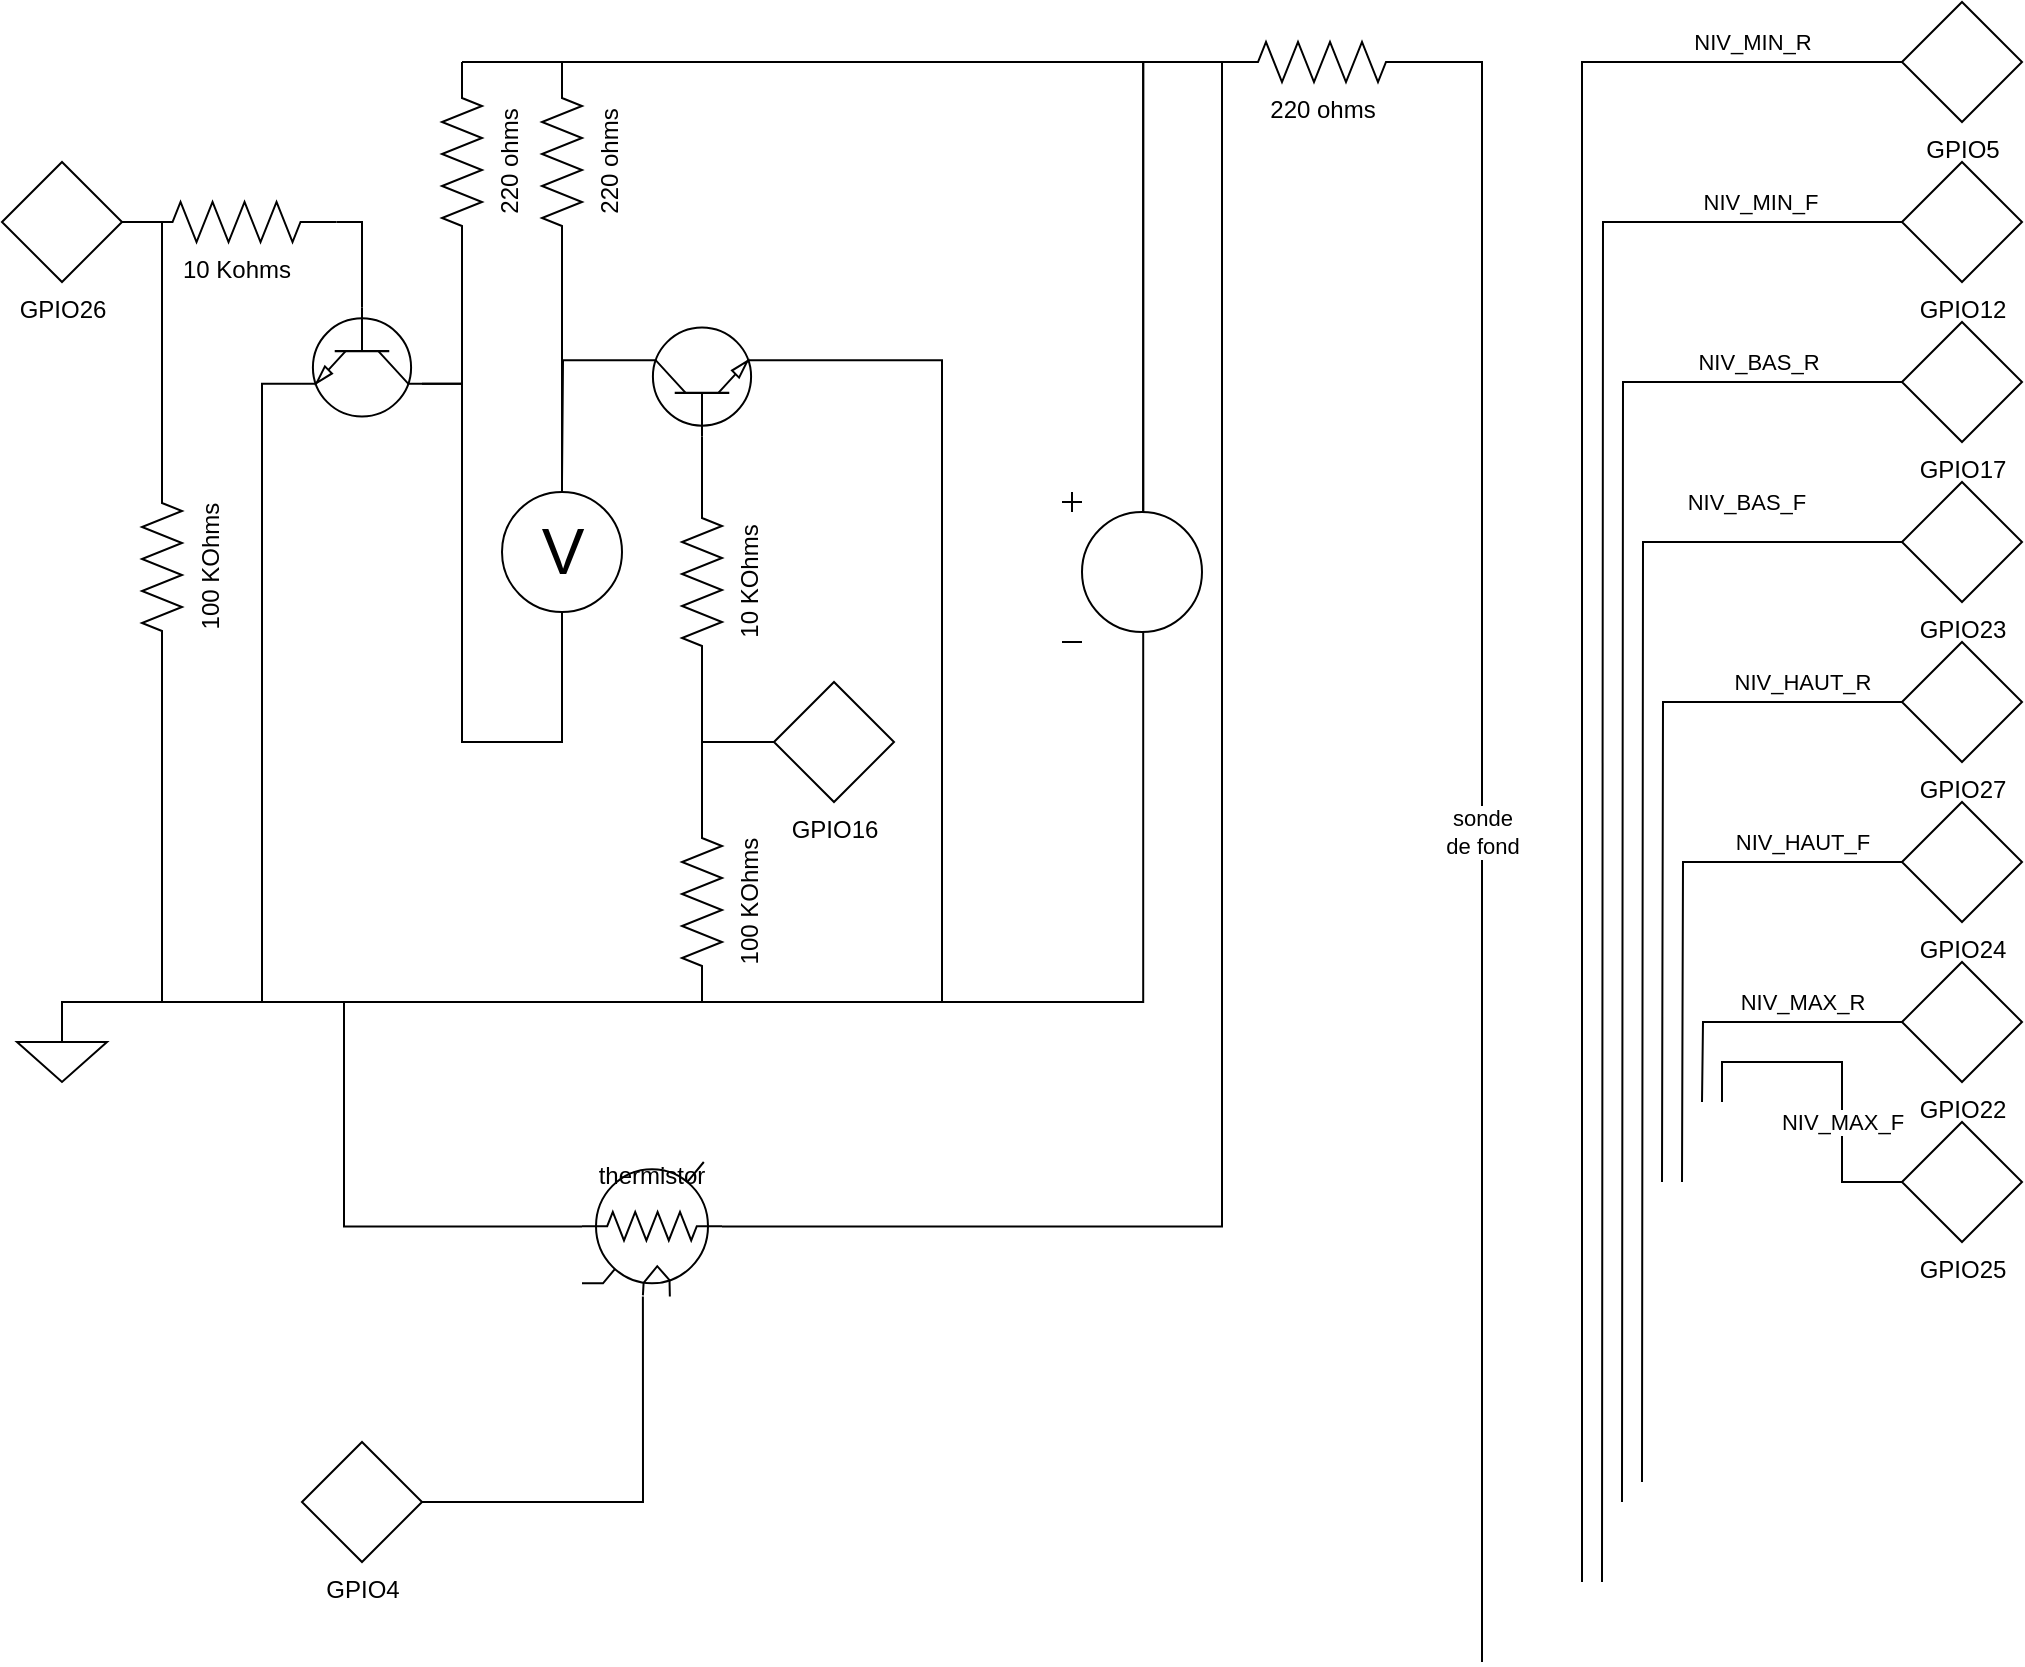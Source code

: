 <mxfile version="16.4.11" type="device"><diagram name="Page-1" id="7e0a89b8-554c-2b80-1dc8-d5c74ca68de4"><mxGraphModel dx="1659" dy="984" grid="1" gridSize="10" guides="1" tooltips="1" connect="1" arrows="1" fold="1" page="1" pageScale="1" pageWidth="1100" pageHeight="850" background="none" math="0" shadow="0"><root><mxCell id="0"/><mxCell id="1" parent="0"/><mxCell id="TiZcmm7vWD0kwUVdRVYR-7" style="edgeStyle=orthogonalEdgeStyle;rounded=0;orthogonalLoop=1;jettySize=auto;html=1;entryX=0;entryY=0.5;entryDx=0;entryDy=0;entryPerimeter=0;exitX=0.58;exitY=0.135;exitDx=0;exitDy=0;exitPerimeter=0;endArrow=none;endFill=0;" edge="1" parent="1" source="TiZcmm7vWD0kwUVdRVYR-2" target="TiZcmm7vWD0kwUVdRVYR-4"><mxGeometry relative="1" as="geometry"><Array as="points"><mxPoint x="581" y="40"/></Array></mxGeometry></mxCell><mxCell id="TiZcmm7vWD0kwUVdRVYR-26" style="edgeStyle=orthogonalEdgeStyle;rounded=0;orthogonalLoop=1;jettySize=auto;html=1;exitX=0.58;exitY=0.935;exitDx=0;exitDy=0;exitPerimeter=0;endArrow=none;endFill=0;entryX=0.5;entryY=0;entryDx=0;entryDy=0;entryPerimeter=0;" edge="1" parent="1" source="TiZcmm7vWD0kwUVdRVYR-2" target="TiZcmm7vWD0kwUVdRVYR-30"><mxGeometry relative="1" as="geometry"><mxPoint x="120" y="510" as="targetPoint"/><Array as="points"><mxPoint x="581" y="510"/></Array></mxGeometry></mxCell><mxCell id="TiZcmm7vWD0kwUVdRVYR-2" value="" style="pointerEvents=1;verticalLabelPosition=bottom;shadow=0;dashed=0;align=center;html=1;verticalAlign=top;shape=mxgraph.electrical.signal_sources.dc_source_1;" vertex="1" parent="1"><mxGeometry x="540" y="255" width="70" height="75" as="geometry"/></mxCell><mxCell id="TiZcmm7vWD0kwUVdRVYR-8" value="&lt;div&gt;sonde&lt;/div&gt;&lt;div&gt;de fond&lt;br&gt;&lt;/div&gt;" style="edgeStyle=orthogonalEdgeStyle;rounded=0;orthogonalLoop=1;jettySize=auto;html=1;exitX=1;exitY=0.5;exitDx=0;exitDy=0;exitPerimeter=0;endArrow=none;endFill=0;" edge="1" parent="1" source="TiZcmm7vWD0kwUVdRVYR-4"><mxGeometry relative="1" as="geometry"><mxPoint x="750" y="840" as="targetPoint"/><Array as="points"><mxPoint x="750" y="40"/></Array></mxGeometry></mxCell><mxCell id="TiZcmm7vWD0kwUVdRVYR-41" style="edgeStyle=orthogonalEdgeStyle;rounded=0;orthogonalLoop=1;jettySize=auto;html=1;exitX=0;exitY=0.5;exitDx=0;exitDy=0;exitPerimeter=0;entryX=1;entryY=0.5;entryDx=0;entryDy=0;entryPerimeter=0;endArrow=none;endFill=0;" edge="1" parent="1" source="TiZcmm7vWD0kwUVdRVYR-4" target="TiZcmm7vWD0kwUVdRVYR-39"><mxGeometry relative="1" as="geometry"><Array as="points"><mxPoint x="490" y="40"/><mxPoint x="490" y="40"/></Array></mxGeometry></mxCell><mxCell id="TiZcmm7vWD0kwUVdRVYR-4" value="220 ohms" style="pointerEvents=1;verticalLabelPosition=bottom;shadow=0;dashed=0;align=center;html=1;verticalAlign=top;shape=mxgraph.electrical.resistors.resistor_2;" vertex="1" parent="1"><mxGeometry x="620" y="30" width="100" height="20" as="geometry"/></mxCell><mxCell id="TiZcmm7vWD0kwUVdRVYR-10" value="NIV_MIN_R" style="edgeStyle=orthogonalEdgeStyle;rounded=0;orthogonalLoop=1;jettySize=auto;html=1;endArrow=none;endFill=0;exitX=0;exitY=0.5;exitDx=0;exitDy=0;exitPerimeter=0;" edge="1" parent="1" source="TiZcmm7vWD0kwUVdRVYR-9"><mxGeometry x="-0.836" y="-10" relative="1" as="geometry"><mxPoint x="800" y="800" as="targetPoint"/><Array as="points"><mxPoint x="800" y="40"/></Array><mxPoint as="offset"/></mxGeometry></mxCell><mxCell id="TiZcmm7vWD0kwUVdRVYR-9" value="GPIO5" style="pointerEvents=1;verticalLabelPosition=bottom;shadow=0;dashed=0;align=center;html=1;verticalAlign=top;shape=mxgraph.electrical.signal_sources.source;aspect=fixed;points=[[0.5,0,0],[1,0.5,0],[0.5,1,0],[0,0.5,0]];elSignalType=none;elSourceType=dependent;" vertex="1" parent="1"><mxGeometry x="960" y="10" width="60" height="60" as="geometry"/></mxCell><mxCell id="TiZcmm7vWD0kwUVdRVYR-12" value="NIV_MIN_F" style="edgeStyle=orthogonalEdgeStyle;rounded=0;orthogonalLoop=1;jettySize=auto;html=1;endArrow=none;endFill=0;" edge="1" parent="1" source="TiZcmm7vWD0kwUVdRVYR-11"><mxGeometry x="-0.829" y="-10" relative="1" as="geometry"><mxPoint x="810" y="800" as="targetPoint"/><mxPoint as="offset"/></mxGeometry></mxCell><mxCell id="TiZcmm7vWD0kwUVdRVYR-11" value="GPIO12" style="pointerEvents=1;verticalLabelPosition=bottom;shadow=0;dashed=0;align=center;html=1;verticalAlign=top;shape=mxgraph.electrical.signal_sources.source;aspect=fixed;points=[[0.5,0,0],[1,0.5,0],[0.5,1,0],[0,0.5,0]];elSignalType=none;elSourceType=dependent;" vertex="1" parent="1"><mxGeometry x="960" y="90" width="60" height="60" as="geometry"/></mxCell><mxCell id="TiZcmm7vWD0kwUVdRVYR-14" value="NIV_BAS_R" style="edgeStyle=orthogonalEdgeStyle;rounded=0;orthogonalLoop=1;jettySize=auto;html=1;endArrow=none;endFill=0;" edge="1" parent="1" source="TiZcmm7vWD0kwUVdRVYR-13"><mxGeometry x="-0.793" y="-10" relative="1" as="geometry"><mxPoint x="820" y="760" as="targetPoint"/><mxPoint as="offset"/></mxGeometry></mxCell><mxCell id="TiZcmm7vWD0kwUVdRVYR-13" value="GPIO17" style="pointerEvents=1;verticalLabelPosition=bottom;shadow=0;dashed=0;align=center;html=1;verticalAlign=top;shape=mxgraph.electrical.signal_sources.source;aspect=fixed;points=[[0.5,0,0],[1,0.5,0],[0.5,1,0],[0,0.5,0]];elSignalType=none;elSourceType=dependent;" vertex="1" parent="1"><mxGeometry x="960" y="170" width="60" height="60" as="geometry"/></mxCell><mxCell id="TiZcmm7vWD0kwUVdRVYR-17" value="NIV_BAS_F" style="edgeStyle=orthogonalEdgeStyle;rounded=0;orthogonalLoop=1;jettySize=auto;html=1;exitX=0;exitY=0.5;exitDx=0;exitDy=0;exitPerimeter=0;endArrow=none;endFill=0;" edge="1" parent="1" source="TiZcmm7vWD0kwUVdRVYR-16"><mxGeometry x="-0.739" y="-20" relative="1" as="geometry"><mxPoint x="830" y="750" as="targetPoint"/><mxPoint as="offset"/></mxGeometry></mxCell><mxCell id="TiZcmm7vWD0kwUVdRVYR-16" value="GPIO23" style="pointerEvents=1;verticalLabelPosition=bottom;shadow=0;dashed=0;align=center;html=1;verticalAlign=top;shape=mxgraph.electrical.signal_sources.source;aspect=fixed;points=[[0.5,0,0],[1,0.5,0],[0.5,1,0],[0,0.5,0]];elSignalType=none;elSourceType=dependent;" vertex="1" parent="1"><mxGeometry x="960" y="250" width="60" height="60" as="geometry"/></mxCell><mxCell id="TiZcmm7vWD0kwUVdRVYR-19" value="NIV_HAUT_R" style="edgeStyle=orthogonalEdgeStyle;rounded=0;orthogonalLoop=1;jettySize=auto;html=1;endArrow=none;endFill=0;" edge="1" parent="1" source="TiZcmm7vWD0kwUVdRVYR-18"><mxGeometry x="-0.722" y="-10" relative="1" as="geometry"><mxPoint x="840" y="600" as="targetPoint"/><mxPoint as="offset"/></mxGeometry></mxCell><mxCell id="TiZcmm7vWD0kwUVdRVYR-18" value="GPIO27" style="pointerEvents=1;verticalLabelPosition=bottom;shadow=0;dashed=0;align=center;html=1;verticalAlign=top;shape=mxgraph.electrical.signal_sources.source;aspect=fixed;points=[[0.5,0,0],[1,0.5,0],[0.5,1,0],[0,0.5,0]];elSignalType=none;elSourceType=dependent;" vertex="1" parent="1"><mxGeometry x="960" y="330" width="60" height="60" as="geometry"/></mxCell><mxCell id="TiZcmm7vWD0kwUVdRVYR-21" value="&lt;div&gt;NIV_HAUT_F&lt;/div&gt;" style="edgeStyle=orthogonalEdgeStyle;rounded=0;orthogonalLoop=1;jettySize=auto;html=1;endArrow=none;endFill=0;" edge="1" parent="1" source="TiZcmm7vWD0kwUVdRVYR-20"><mxGeometry x="-0.63" y="-10" relative="1" as="geometry"><mxPoint x="850" y="600" as="targetPoint"/><mxPoint as="offset"/></mxGeometry></mxCell><mxCell id="TiZcmm7vWD0kwUVdRVYR-20" value="GPIO24" style="pointerEvents=1;verticalLabelPosition=bottom;shadow=0;dashed=0;align=center;html=1;verticalAlign=top;shape=mxgraph.electrical.signal_sources.source;aspect=fixed;points=[[0.5,0,0],[1,0.5,0],[0.5,1,0],[0,0.5,0]];elSignalType=none;elSourceType=dependent;" vertex="1" parent="1"><mxGeometry x="960" y="410" width="60" height="60" as="geometry"/></mxCell><mxCell id="TiZcmm7vWD0kwUVdRVYR-23" value="NIV_MAX_R" style="edgeStyle=orthogonalEdgeStyle;rounded=0;orthogonalLoop=1;jettySize=auto;html=1;endArrow=none;endFill=0;" edge="1" parent="1" source="TiZcmm7vWD0kwUVdRVYR-22"><mxGeometry x="-0.286" y="-10" relative="1" as="geometry"><mxPoint x="860" y="560" as="targetPoint"/><mxPoint as="offset"/></mxGeometry></mxCell><mxCell id="TiZcmm7vWD0kwUVdRVYR-22" value="GPIO22" style="pointerEvents=1;verticalLabelPosition=bottom;shadow=0;dashed=0;align=center;html=1;verticalAlign=top;shape=mxgraph.electrical.signal_sources.source;aspect=fixed;points=[[0.5,0,0],[1,0.5,0],[0.5,1,0],[0,0.5,0]];elSignalType=none;elSourceType=dependent;" vertex="1" parent="1"><mxGeometry x="960" y="490" width="60" height="60" as="geometry"/></mxCell><mxCell id="TiZcmm7vWD0kwUVdRVYR-25" value="NIV_MAX_F" style="edgeStyle=orthogonalEdgeStyle;rounded=0;orthogonalLoop=1;jettySize=auto;html=1;endArrow=none;endFill=0;" edge="1" parent="1" source="TiZcmm7vWD0kwUVdRVYR-24"><mxGeometry x="-0.294" relative="1" as="geometry"><mxPoint x="870" y="560" as="targetPoint"/><Array as="points"><mxPoint x="930" y="600"/><mxPoint x="930" y="540"/><mxPoint x="870" y="540"/></Array><mxPoint as="offset"/></mxGeometry></mxCell><mxCell id="TiZcmm7vWD0kwUVdRVYR-24" value="GPIO25" style="pointerEvents=1;verticalLabelPosition=bottom;shadow=0;dashed=0;align=center;html=1;verticalAlign=top;shape=mxgraph.electrical.signal_sources.source;aspect=fixed;points=[[0.5,0,0],[1,0.5,0],[0.5,1,0],[0,0.5,0]];elSignalType=none;elSourceType=dependent;" vertex="1" parent="1"><mxGeometry x="960" y="570" width="60" height="60" as="geometry"/></mxCell><mxCell id="TiZcmm7vWD0kwUVdRVYR-27" value="V" style="verticalLabelPosition=middle;shadow=0;dashed=0;align=center;html=1;verticalAlign=middle;strokeWidth=1;shape=ellipse;fontSize=32;perimeter=ellipsePerimeter;" vertex="1" parent="1"><mxGeometry x="260" y="255" width="60" height="60" as="geometry"/></mxCell><mxCell id="TiZcmm7vWD0kwUVdRVYR-37" style="edgeStyle=orthogonalEdgeStyle;rounded=0;orthogonalLoop=1;jettySize=auto;html=1;exitX=0.7;exitY=1;exitDx=0;exitDy=0;exitPerimeter=0;endArrow=none;endFill=0;" edge="1" parent="1" source="TiZcmm7vWD0kwUVdRVYR-28" target="TiZcmm7vWD0kwUVdRVYR-30"><mxGeometry relative="1" as="geometry"><mxPoint x="200" y="510" as="targetPoint"/><Array as="points"><mxPoint x="140" y="201"/><mxPoint x="140" y="510"/><mxPoint x="40" y="510"/></Array></mxGeometry></mxCell><mxCell id="TiZcmm7vWD0kwUVdRVYR-38" style="edgeStyle=orthogonalEdgeStyle;rounded=0;orthogonalLoop=1;jettySize=auto;html=1;exitX=0.7;exitY=0;exitDx=0;exitDy=0;exitPerimeter=0;entryX=0.5;entryY=1;entryDx=0;entryDy=0;endArrow=none;endFill=0;" edge="1" parent="1" source="TiZcmm7vWD0kwUVdRVYR-28" target="TiZcmm7vWD0kwUVdRVYR-27"><mxGeometry relative="1" as="geometry"><Array as="points"><mxPoint x="240" y="201"/><mxPoint x="240" y="380"/><mxPoint x="290" y="380"/></Array></mxGeometry></mxCell><mxCell id="TiZcmm7vWD0kwUVdRVYR-28" value="" style="verticalLabelPosition=bottom;shadow=0;dashed=0;align=center;html=1;verticalAlign=top;shape=mxgraph.electrical.transistors.npn_transistor_1;rotation=90;" vertex="1" parent="1"><mxGeometry x="160" y="160" width="60" height="60" as="geometry"/></mxCell><mxCell id="TiZcmm7vWD0kwUVdRVYR-31" style="edgeStyle=orthogonalEdgeStyle;rounded=0;orthogonalLoop=1;jettySize=auto;html=1;exitX=0;exitY=0.5;exitDx=0;exitDy=0;exitPerimeter=0;entryX=0.5;entryY=0;entryDx=0;entryDy=0;entryPerimeter=0;endArrow=none;endFill=0;" edge="1" parent="1" source="TiZcmm7vWD0kwUVdRVYR-29" target="TiZcmm7vWD0kwUVdRVYR-30"><mxGeometry relative="1" as="geometry"><Array as="points"><mxPoint x="90" y="510"/><mxPoint x="40" y="510"/></Array></mxGeometry></mxCell><mxCell id="TiZcmm7vWD0kwUVdRVYR-35" style="edgeStyle=orthogonalEdgeStyle;rounded=0;orthogonalLoop=1;jettySize=auto;html=1;exitX=1;exitY=0.5;exitDx=0;exitDy=0;exitPerimeter=0;endArrow=none;endFill=0;entryX=1;entryY=0.5;entryDx=0;entryDy=0;entryPerimeter=0;" edge="1" parent="1" source="TiZcmm7vWD0kwUVdRVYR-29" target="TiZcmm7vWD0kwUVdRVYR-32"><mxGeometry relative="1" as="geometry"><mxPoint x="130" y="170" as="targetPoint"/><Array as="points"><mxPoint x="90" y="120"/></Array></mxGeometry></mxCell><mxCell id="TiZcmm7vWD0kwUVdRVYR-29" value="100 KOhms" style="pointerEvents=1;verticalLabelPosition=bottom;shadow=0;dashed=0;align=center;html=1;verticalAlign=top;shape=mxgraph.electrical.resistors.resistor_2;rotation=-90;" vertex="1" parent="1"><mxGeometry x="40" y="282.5" width="100" height="20" as="geometry"/></mxCell><mxCell id="TiZcmm7vWD0kwUVdRVYR-30" value="" style="pointerEvents=1;verticalLabelPosition=bottom;shadow=0;dashed=0;align=center;html=1;verticalAlign=top;shape=mxgraph.electrical.signal_sources.signal_ground;" vertex="1" parent="1"><mxGeometry x="17.5" y="520" width="45" height="30" as="geometry"/></mxCell><mxCell id="TiZcmm7vWD0kwUVdRVYR-34" value="" style="edgeStyle=orthogonalEdgeStyle;rounded=0;orthogonalLoop=1;jettySize=auto;html=1;endArrow=none;endFill=0;" edge="1" parent="1" source="TiZcmm7vWD0kwUVdRVYR-32" target="TiZcmm7vWD0kwUVdRVYR-33"><mxGeometry relative="1" as="geometry"/></mxCell><mxCell id="TiZcmm7vWD0kwUVdRVYR-32" value="GPIO26" style="pointerEvents=1;verticalLabelPosition=bottom;shadow=0;dashed=0;align=center;html=1;verticalAlign=top;shape=mxgraph.electrical.signal_sources.source;aspect=fixed;points=[[0.5,0,0],[1,0.5,0],[0.5,1,0],[0,0.5,0]];elSignalType=none;elSourceType=dependent;" vertex="1" parent="1"><mxGeometry x="10" y="90" width="60" height="60" as="geometry"/></mxCell><mxCell id="TiZcmm7vWD0kwUVdRVYR-36" style="edgeStyle=orthogonalEdgeStyle;rounded=0;orthogonalLoop=1;jettySize=auto;html=1;exitX=1;exitY=0.5;exitDx=0;exitDy=0;exitPerimeter=0;endArrow=none;endFill=0;entryX=0;entryY=0.5;entryDx=0;entryDy=0;entryPerimeter=0;" edge="1" parent="1" source="TiZcmm7vWD0kwUVdRVYR-33" target="TiZcmm7vWD0kwUVdRVYR-28"><mxGeometry relative="1" as="geometry"><mxPoint x="251" y="160" as="targetPoint"/><Array as="points"><mxPoint x="190" y="120"/></Array></mxGeometry></mxCell><mxCell id="TiZcmm7vWD0kwUVdRVYR-33" value="10 Kohms" style="pointerEvents=1;verticalLabelPosition=bottom;shadow=0;dashed=0;align=center;html=1;verticalAlign=top;shape=mxgraph.electrical.resistors.resistor_2;" vertex="1" parent="1"><mxGeometry x="77.27" y="110" width="100" height="20" as="geometry"/></mxCell><mxCell id="TiZcmm7vWD0kwUVdRVYR-40" style="edgeStyle=orthogonalEdgeStyle;rounded=0;orthogonalLoop=1;jettySize=auto;html=1;exitX=0;exitY=0.5;exitDx=0;exitDy=0;exitPerimeter=0;entryX=0.5;entryY=0;entryDx=0;entryDy=0;endArrow=none;endFill=0;" edge="1" parent="1" source="TiZcmm7vWD0kwUVdRVYR-39" target="TiZcmm7vWD0kwUVdRVYR-27"><mxGeometry relative="1" as="geometry"/></mxCell><mxCell id="TiZcmm7vWD0kwUVdRVYR-39" value="220 ohms" style="pointerEvents=1;verticalLabelPosition=bottom;shadow=0;dashed=0;align=center;html=1;verticalAlign=top;shape=mxgraph.electrical.resistors.resistor_2;rotation=-90;" vertex="1" parent="1"><mxGeometry x="240" y="80" width="100" height="20" as="geometry"/></mxCell><mxCell id="TiZcmm7vWD0kwUVdRVYR-50" style="edgeStyle=orthogonalEdgeStyle;rounded=0;orthogonalLoop=1;jettySize=auto;html=1;exitX=0.7;exitY=0;exitDx=0;exitDy=0;exitPerimeter=0;endArrow=none;endFill=0;" edge="1" parent="1" source="TiZcmm7vWD0kwUVdRVYR-42"><mxGeometry relative="1" as="geometry"><mxPoint x="290" y="250" as="targetPoint"/></mxGeometry></mxCell><mxCell id="TiZcmm7vWD0kwUVdRVYR-52" style="edgeStyle=orthogonalEdgeStyle;rounded=0;orthogonalLoop=1;jettySize=auto;html=1;exitX=0.7;exitY=1;exitDx=0;exitDy=0;exitPerimeter=0;entryX=0.5;entryY=0;entryDx=0;entryDy=0;entryPerimeter=0;endArrow=none;endFill=0;" edge="1" parent="1" source="TiZcmm7vWD0kwUVdRVYR-42" target="TiZcmm7vWD0kwUVdRVYR-30"><mxGeometry relative="1" as="geometry"><Array as="points"><mxPoint x="480" y="189"/><mxPoint x="480" y="510"/><mxPoint x="40" y="510"/></Array></mxGeometry></mxCell><mxCell id="TiZcmm7vWD0kwUVdRVYR-42" value="" style="verticalLabelPosition=bottom;shadow=0;dashed=0;align=center;html=1;verticalAlign=top;shape=mxgraph.electrical.transistors.npn_transistor_1;rotation=-90;" vertex="1" parent="1"><mxGeometry x="330" y="170" width="60" height="60" as="geometry"/></mxCell><mxCell id="TiZcmm7vWD0kwUVdRVYR-51" style="edgeStyle=orthogonalEdgeStyle;rounded=0;orthogonalLoop=1;jettySize=auto;html=1;entryX=1;entryY=0.5;entryDx=0;entryDy=0;entryPerimeter=0;endArrow=none;endFill=0;" edge="1" parent="1" source="TiZcmm7vWD0kwUVdRVYR-44" target="TiZcmm7vWD0kwUVdRVYR-45"><mxGeometry relative="1" as="geometry"/></mxCell><mxCell id="TiZcmm7vWD0kwUVdRVYR-44" value="GPIO16" style="pointerEvents=1;verticalLabelPosition=bottom;shadow=0;dashed=0;align=center;html=1;verticalAlign=top;shape=mxgraph.electrical.signal_sources.source;aspect=fixed;points=[[0.5,0,0],[1,0.5,0],[0.5,1,0],[0,0.5,0]];elSignalType=none;elSourceType=dependent;" vertex="1" parent="1"><mxGeometry x="396" y="350" width="60" height="60" as="geometry"/></mxCell><mxCell id="TiZcmm7vWD0kwUVdRVYR-45" value="100 KOhms" style="pointerEvents=1;verticalLabelPosition=bottom;shadow=0;dashed=0;align=center;html=1;verticalAlign=top;shape=mxgraph.electrical.resistors.resistor_2;rotation=-90;" vertex="1" parent="1"><mxGeometry x="310" y="450" width="100" height="20" as="geometry"/></mxCell><mxCell id="TiZcmm7vWD0kwUVdRVYR-48" style="edgeStyle=orthogonalEdgeStyle;rounded=0;orthogonalLoop=1;jettySize=auto;html=1;exitX=0;exitY=0.5;exitDx=0;exitDy=0;exitPerimeter=0;entryX=0;entryY=0.5;entryDx=0;entryDy=0;entryPerimeter=0;endArrow=none;endFill=0;" edge="1" parent="1" source="TiZcmm7vWD0kwUVdRVYR-47" target="TiZcmm7vWD0kwUVdRVYR-44"><mxGeometry relative="1" as="geometry"/></mxCell><mxCell id="TiZcmm7vWD0kwUVdRVYR-49" style="edgeStyle=orthogonalEdgeStyle;rounded=0;orthogonalLoop=1;jettySize=auto;html=1;exitX=1;exitY=0.5;exitDx=0;exitDy=0;exitPerimeter=0;entryX=0;entryY=0.5;entryDx=0;entryDy=0;entryPerimeter=0;endArrow=none;endFill=0;" edge="1" parent="1" source="TiZcmm7vWD0kwUVdRVYR-47" target="TiZcmm7vWD0kwUVdRVYR-42"><mxGeometry relative="1" as="geometry"/></mxCell><mxCell id="TiZcmm7vWD0kwUVdRVYR-47" value="10 KOhms" style="pointerEvents=1;verticalLabelPosition=bottom;shadow=0;dashed=0;align=center;html=1;verticalAlign=top;shape=mxgraph.electrical.resistors.resistor_2;rotation=-90;" vertex="1" parent="1"><mxGeometry x="310" y="290" width="100" height="20" as="geometry"/></mxCell><mxCell id="TiZcmm7vWD0kwUVdRVYR-54" style="edgeStyle=orthogonalEdgeStyle;rounded=0;orthogonalLoop=1;jettySize=auto;html=1;entryX=0.7;entryY=0;entryDx=0;entryDy=0;entryPerimeter=0;endArrow=none;endFill=0;exitX=0;exitY=0.5;exitDx=0;exitDy=0;exitPerimeter=0;" edge="1" parent="1" source="TiZcmm7vWD0kwUVdRVYR-53" target="TiZcmm7vWD0kwUVdRVYR-28"><mxGeometry relative="1" as="geometry"/></mxCell><mxCell id="TiZcmm7vWD0kwUVdRVYR-55" style="edgeStyle=orthogonalEdgeStyle;rounded=0;orthogonalLoop=1;jettySize=auto;html=1;exitX=1;exitY=0.5;exitDx=0;exitDy=0;exitPerimeter=0;entryX=0;entryY=0.5;entryDx=0;entryDy=0;entryPerimeter=0;endArrow=none;endFill=0;" edge="1" parent="1" source="TiZcmm7vWD0kwUVdRVYR-53" target="TiZcmm7vWD0kwUVdRVYR-4"><mxGeometry relative="1" as="geometry"><Array as="points"><mxPoint x="330" y="40"/><mxPoint x="330" y="40"/></Array></mxGeometry></mxCell><mxCell id="TiZcmm7vWD0kwUVdRVYR-53" value="220 ohms" style="pointerEvents=1;verticalLabelPosition=bottom;shadow=0;dashed=0;align=center;html=1;verticalAlign=top;shape=mxgraph.electrical.resistors.resistor_2;rotation=-90;" vertex="1" parent="1"><mxGeometry x="190" y="80" width="100" height="20" as="geometry"/></mxCell><mxCell id="TiZcmm7vWD0kwUVdRVYR-58" style="edgeStyle=orthogonalEdgeStyle;rounded=0;orthogonalLoop=1;jettySize=auto;html=1;entryX=0.435;entryY=1;entryDx=0;entryDy=0;entryPerimeter=0;endArrow=none;endFill=0;" edge="1" parent="1" source="TiZcmm7vWD0kwUVdRVYR-56" target="TiZcmm7vWD0kwUVdRVYR-57"><mxGeometry relative="1" as="geometry"/></mxCell><mxCell id="TiZcmm7vWD0kwUVdRVYR-56" value="GPIO4" style="pointerEvents=1;verticalLabelPosition=bottom;shadow=0;dashed=0;align=center;html=1;verticalAlign=top;shape=mxgraph.electrical.signal_sources.source;aspect=fixed;points=[[0.5,0,0],[1,0.5,0],[0.5,1,0],[0,0.5,0]];elSignalType=none;elSourceType=dependent;" vertex="1" parent="1"><mxGeometry x="160" y="730" width="60" height="60" as="geometry"/></mxCell><mxCell id="TiZcmm7vWD0kwUVdRVYR-59" style="edgeStyle=orthogonalEdgeStyle;rounded=0;orthogonalLoop=1;jettySize=auto;html=1;exitX=0;exitY=0.48;exitDx=0;exitDy=0;exitPerimeter=0;entryX=0.5;entryY=0;entryDx=0;entryDy=0;entryPerimeter=0;endArrow=none;endFill=0;" edge="1" parent="1" source="TiZcmm7vWD0kwUVdRVYR-57" target="TiZcmm7vWD0kwUVdRVYR-30"><mxGeometry relative="1" as="geometry"><Array as="points"><mxPoint x="181" y="622"/><mxPoint x="181" y="510"/><mxPoint x="40" y="510"/></Array></mxGeometry></mxCell><mxCell id="TiZcmm7vWD0kwUVdRVYR-60" style="edgeStyle=orthogonalEdgeStyle;rounded=0;orthogonalLoop=1;jettySize=auto;html=1;exitX=1;exitY=0.48;exitDx=0;exitDy=0;exitPerimeter=0;endArrow=none;endFill=0;entryX=0.58;entryY=0.135;entryDx=0;entryDy=0;entryPerimeter=0;" edge="1" parent="1" source="TiZcmm7vWD0kwUVdRVYR-57" target="TiZcmm7vWD0kwUVdRVYR-2"><mxGeometry relative="1" as="geometry"><mxPoint x="630" y="400" as="targetPoint"/><Array as="points"><mxPoint x="620" y="622"/><mxPoint x="620" y="40"/><mxPoint x="581" y="40"/></Array></mxGeometry></mxCell><mxCell id="TiZcmm7vWD0kwUVdRVYR-57" value="thermistor" style="shape=mxgraph.electrical.abstract.thermistor_with_independent_integral_heater;html=1;shadow=0;dashed=0;strokeWidth=1;align=center;overflow=fill;fontSize=12;" vertex="1" parent="1"><mxGeometry x="300" y="590" width="70" height="67.25" as="geometry"/></mxCell></root></mxGraphModel></diagram></mxfile>